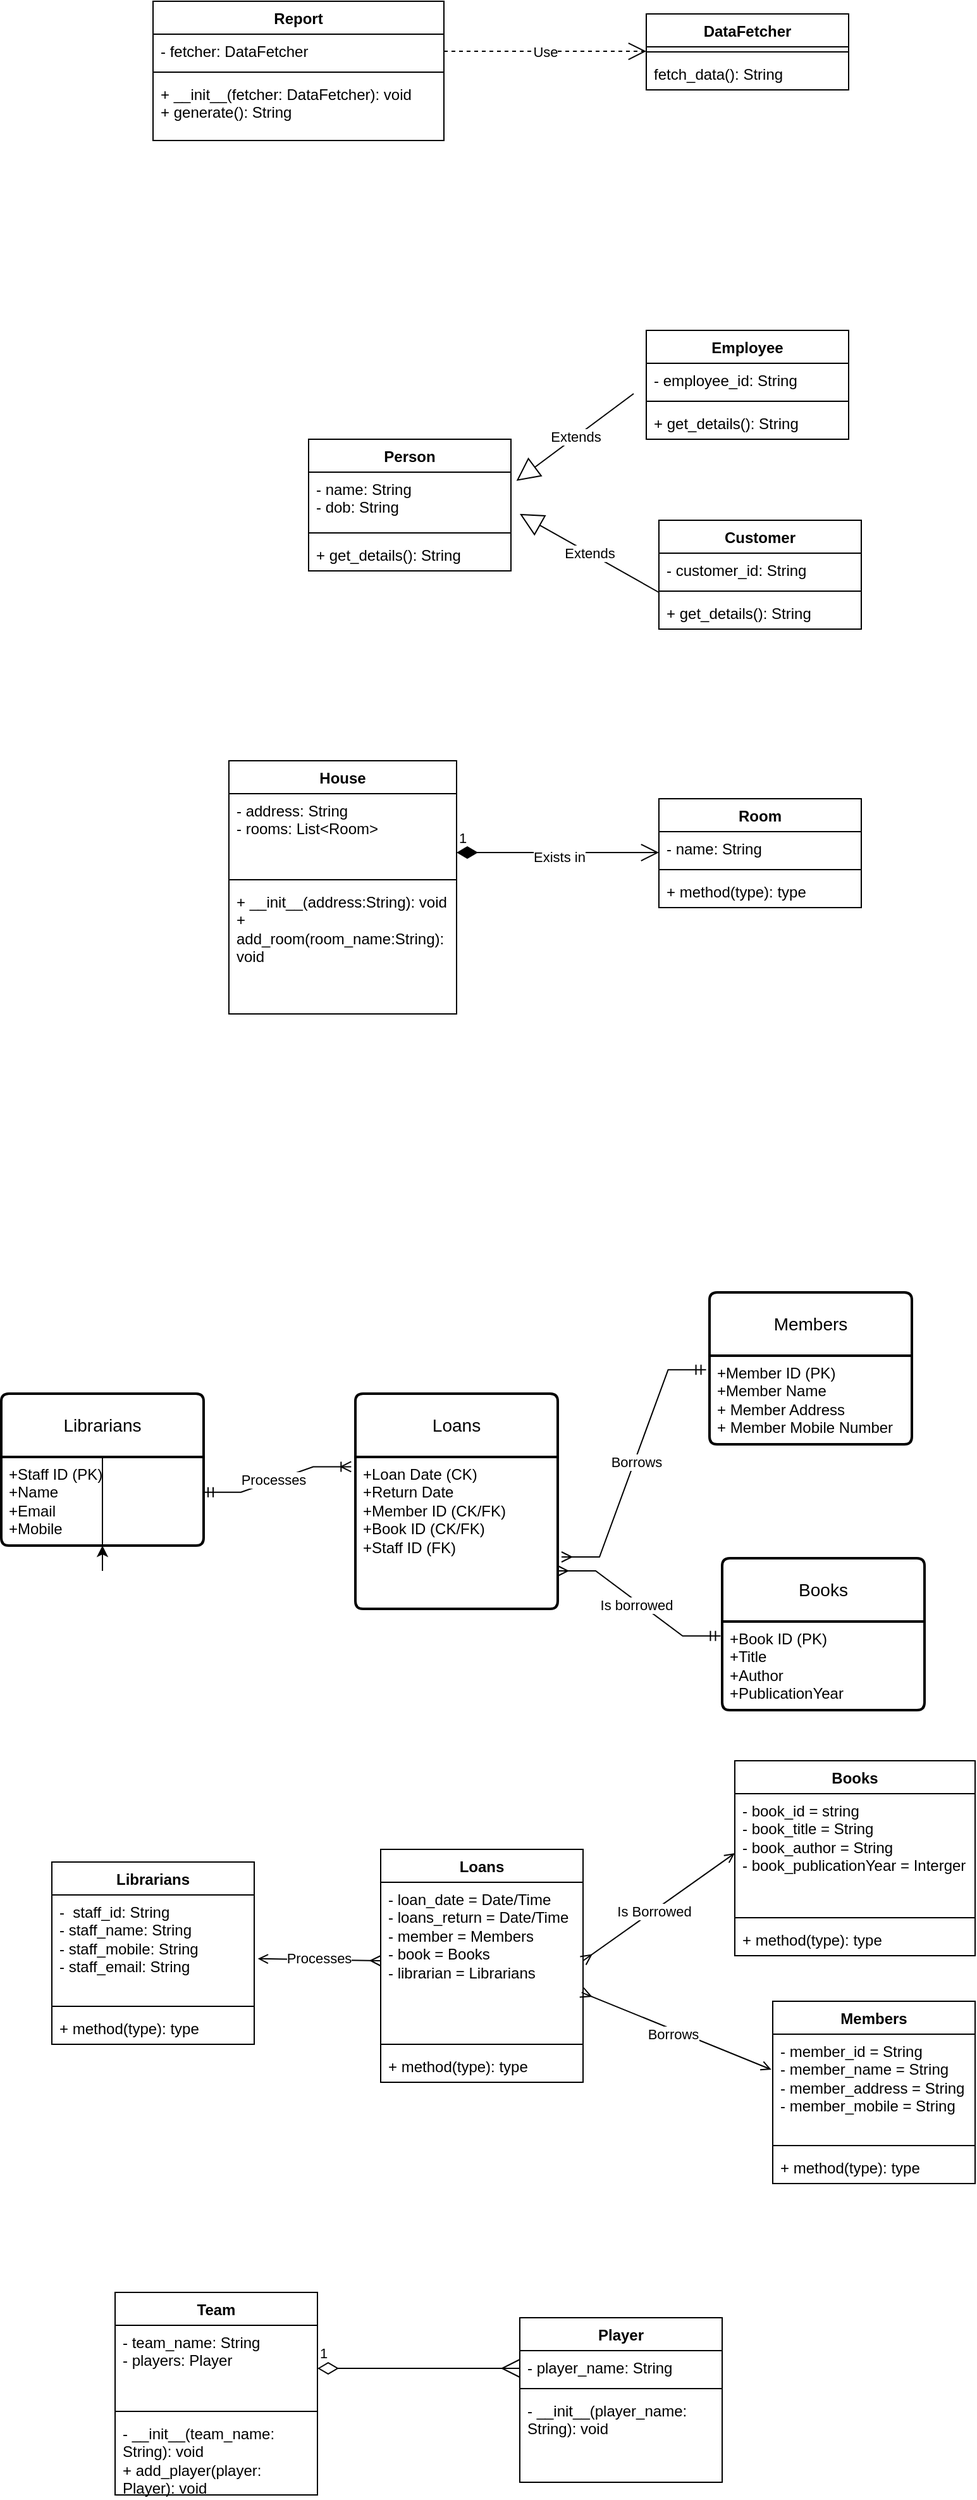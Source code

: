 <mxfile version="24.4.9" type="github">
  <diagram name="Page-1" id="D180ti1s9Xps1HlBHsWy">
    <mxGraphModel dx="955" dy="1644" grid="1" gridSize="10" guides="1" tooltips="1" connect="1" arrows="1" fold="1" page="1" pageScale="1" pageWidth="827" pageHeight="1169" math="0" shadow="0">
      <root>
        <mxCell id="0" />
        <mxCell id="1" parent="0" />
        <mxCell id="PecMlrZXPsWRhKTykcNn-11" style="edgeStyle=orthogonalEdgeStyle;rounded=0;orthogonalLoop=1;jettySize=auto;html=1;" edge="1" parent="1" source="PecMlrZXPsWRhKTykcNn-6" target="PecMlrZXPsWRhKTykcNn-5">
          <mxGeometry relative="1" as="geometry" />
        </mxCell>
        <mxCell id="PecMlrZXPsWRhKTykcNn-1" value="Members" style="swimlane;childLayout=stackLayout;horizontal=1;startSize=50;horizontalStack=0;rounded=1;fontSize=14;fontStyle=0;strokeWidth=2;resizeParent=0;resizeLast=1;shadow=0;dashed=0;align=center;arcSize=4;whiteSpace=wrap;html=1;" vertex="1" parent="1">
          <mxGeometry x="570" width="160" height="120" as="geometry" />
        </mxCell>
        <mxCell id="PecMlrZXPsWRhKTykcNn-2" value="+Member ID (PK)&lt;br&gt;+Member Name&lt;br&gt;+ Member Address&lt;div&gt;+ Member Mobile Number&lt;/div&gt;" style="align=left;strokeColor=none;fillColor=none;spacingLeft=4;fontSize=12;verticalAlign=top;resizable=0;rotatable=0;part=1;html=1;" vertex="1" parent="PecMlrZXPsWRhKTykcNn-1">
          <mxGeometry y="50" width="160" height="70" as="geometry" />
        </mxCell>
        <mxCell id="PecMlrZXPsWRhKTykcNn-3" value="Books" style="swimlane;childLayout=stackLayout;horizontal=1;startSize=50;horizontalStack=0;rounded=1;fontSize=14;fontStyle=0;strokeWidth=2;resizeParent=0;resizeLast=1;shadow=0;dashed=0;align=center;arcSize=4;whiteSpace=wrap;html=1;" vertex="1" parent="1">
          <mxGeometry x="580" y="210" width="160" height="120" as="geometry" />
        </mxCell>
        <mxCell id="PecMlrZXPsWRhKTykcNn-4" value="+Book ID (PK)&lt;br&gt;+Title&lt;br&gt;+Author&lt;div&gt;+PublicationYear&lt;/div&gt;" style="align=left;strokeColor=none;fillColor=none;spacingLeft=4;fontSize=12;verticalAlign=top;resizable=0;rotatable=0;part=1;html=1;" vertex="1" parent="PecMlrZXPsWRhKTykcNn-3">
          <mxGeometry y="50" width="160" height="70" as="geometry" />
        </mxCell>
        <mxCell id="PecMlrZXPsWRhKTykcNn-5" value="Librarians" style="swimlane;childLayout=stackLayout;horizontal=1;startSize=50;horizontalStack=0;rounded=1;fontSize=14;fontStyle=0;strokeWidth=2;resizeParent=0;resizeLast=1;shadow=0;dashed=0;align=center;arcSize=4;whiteSpace=wrap;html=1;" vertex="1" parent="1">
          <mxGeometry x="10" y="80" width="160" height="120" as="geometry" />
        </mxCell>
        <mxCell id="PecMlrZXPsWRhKTykcNn-6" value="+Staff ID (PK)&lt;div&gt;+Name&lt;/div&gt;&lt;div&gt;+Email&lt;/div&gt;&lt;div&gt;+Mobile&lt;/div&gt;" style="align=left;strokeColor=none;fillColor=none;spacingLeft=4;fontSize=12;verticalAlign=top;resizable=0;rotatable=0;part=1;html=1;" vertex="1" parent="PecMlrZXPsWRhKTykcNn-5">
          <mxGeometry y="50" width="160" height="70" as="geometry" />
        </mxCell>
        <mxCell id="PecMlrZXPsWRhKTykcNn-8" value="Loans" style="swimlane;childLayout=stackLayout;horizontal=1;startSize=50;horizontalStack=0;rounded=1;fontSize=14;fontStyle=0;strokeWidth=2;resizeParent=0;resizeLast=1;shadow=0;dashed=0;align=center;arcSize=4;whiteSpace=wrap;html=1;perimeterSpacing=3;" vertex="1" parent="1">
          <mxGeometry x="290" y="80" width="160" height="170" as="geometry" />
        </mxCell>
        <mxCell id="PecMlrZXPsWRhKTykcNn-9" value="&lt;div style=&quot;&quot;&gt;&lt;font style=&quot;font-size: 12px;&quot;&gt;+Loan Date (CK)&lt;/font&gt;&lt;div style=&quot;&quot;&gt;&lt;font style=&quot;font-size: 12px;&quot;&gt;+Return Date&lt;/font&gt;&lt;/div&gt;&lt;div style=&quot;&quot;&gt;&lt;div&gt;&lt;font style=&quot;font-size: 12px;&quot;&gt;+Member ID (CK/FK)&lt;/font&gt;&lt;/div&gt;&lt;/div&gt;&lt;div style=&quot;&quot;&gt;&lt;div&gt;&lt;font style=&quot;font-size: 12px;&quot;&gt;+Book ID (CK/FK)&lt;/font&gt;&lt;/div&gt;&lt;/div&gt;&lt;div style=&quot;&quot;&gt;&lt;font style=&quot;font-size: 12px;&quot;&gt;+Staff ID (FK)&lt;/font&gt;&lt;/div&gt;&lt;div style=&quot;&quot;&gt;&lt;font style=&quot;font-size: 12px;&quot;&gt;&lt;br&gt;&lt;/font&gt;&lt;/div&gt;&lt;div style=&quot;font-size: 11px;&quot;&gt;&lt;br&gt;&lt;/div&gt;&lt;/div&gt;" style="align=left;strokeColor=none;fillColor=none;spacingLeft=4;fontSize=12;verticalAlign=top;resizable=0;rotatable=0;part=1;html=1;" vertex="1" parent="PecMlrZXPsWRhKTykcNn-8">
          <mxGeometry y="50" width="160" height="120" as="geometry" />
        </mxCell>
        <mxCell id="PecMlrZXPsWRhKTykcNn-10" value="" style="edgeStyle=entityRelationEdgeStyle;fontSize=12;html=1;endArrow=ERmandOne;startArrow=ERmany;rounded=0;entryX=-0.017;entryY=0.159;entryDx=0;entryDy=0;entryPerimeter=0;exitX=1;exitY=0.75;exitDx=0;exitDy=0;startFill=0;" edge="1" parent="1" source="PecMlrZXPsWRhKTykcNn-8" target="PecMlrZXPsWRhKTykcNn-2">
          <mxGeometry width="100" height="100" relative="1" as="geometry">
            <mxPoint x="360" y="200" as="sourcePoint" />
            <mxPoint x="460" y="100" as="targetPoint" />
            <Array as="points">
              <mxPoint x="530" y="130" />
              <mxPoint x="440" y="140" />
              <mxPoint x="430" y="150" />
            </Array>
          </mxGeometry>
        </mxCell>
        <mxCell id="PecMlrZXPsWRhKTykcNn-14" value="Borrows" style="edgeLabel;html=1;align=center;verticalAlign=middle;resizable=0;points=[];" vertex="1" connectable="0" parent="PecMlrZXPsWRhKTykcNn-10">
          <mxGeometry x="0.015" y="-1" relative="1" as="geometry">
            <mxPoint as="offset" />
          </mxGeometry>
        </mxCell>
        <mxCell id="PecMlrZXPsWRhKTykcNn-13" value="" style="edgeStyle=entityRelationEdgeStyle;fontSize=12;html=1;endArrow=ERmandOne;rounded=0;entryX=-0.008;entryY=0.163;entryDx=0;entryDy=0;entryPerimeter=0;exitX=1;exitY=0.75;exitDx=0;exitDy=0;endFill=0;startArrow=ERmany;startFill=0;" edge="1" parent="1" source="PecMlrZXPsWRhKTykcNn-9" target="PecMlrZXPsWRhKTykcNn-4">
          <mxGeometry width="100" height="100" relative="1" as="geometry">
            <mxPoint x="470" y="200" as="sourcePoint" />
            <mxPoint x="460" y="100" as="targetPoint" />
            <Array as="points">
              <mxPoint x="420" y="190" />
            </Array>
          </mxGeometry>
        </mxCell>
        <mxCell id="PecMlrZXPsWRhKTykcNn-15" value="Is borrowed" style="edgeLabel;html=1;align=center;verticalAlign=middle;resizable=0;points=[];" vertex="1" connectable="0" parent="PecMlrZXPsWRhKTykcNn-13">
          <mxGeometry x="-0.018" y="-2" relative="1" as="geometry">
            <mxPoint as="offset" />
          </mxGeometry>
        </mxCell>
        <mxCell id="PecMlrZXPsWRhKTykcNn-19" value="" style="edgeStyle=entityRelationEdgeStyle;fontSize=12;html=1;endArrow=ERoneToMany;rounded=0;exitX=0.997;exitY=0.398;exitDx=0;exitDy=0;exitPerimeter=0;entryX=-0.002;entryY=0.345;entryDx=0;entryDy=0;entryPerimeter=0;startArrow=ERmandOne;startFill=0;" edge="1" parent="1" source="PecMlrZXPsWRhKTykcNn-6" target="PecMlrZXPsWRhKTykcNn-8">
          <mxGeometry width="100" height="100" relative="1" as="geometry">
            <mxPoint x="200" y="230" as="sourcePoint" />
            <mxPoint x="280" y="130" as="targetPoint" />
          </mxGeometry>
        </mxCell>
        <mxCell id="PecMlrZXPsWRhKTykcNn-20" value="Processes" style="edgeLabel;html=1;align=center;verticalAlign=middle;resizable=0;points=[];" vertex="1" connectable="0" parent="PecMlrZXPsWRhKTykcNn-19">
          <mxGeometry x="-0.048" y="1" relative="1" as="geometry">
            <mxPoint as="offset" />
          </mxGeometry>
        </mxCell>
        <mxCell id="PecMlrZXPsWRhKTykcNn-24" value="Members" style="swimlane;fontStyle=1;align=center;verticalAlign=top;childLayout=stackLayout;horizontal=1;startSize=26;horizontalStack=0;resizeParent=1;resizeParentMax=0;resizeLast=0;collapsible=1;marginBottom=0;whiteSpace=wrap;html=1;" vertex="1" parent="1">
          <mxGeometry x="620" y="560" width="160" height="144" as="geometry" />
        </mxCell>
        <mxCell id="PecMlrZXPsWRhKTykcNn-25" value="&lt;div&gt;- member_id = String&lt;/div&gt;&lt;div&gt;- member_name = String&lt;/div&gt;&lt;div&gt;- member_address = String&lt;/div&gt;&lt;div&gt;- member_mobile = String&lt;/div&gt;&lt;div&gt;&lt;br&gt;&lt;/div&gt;&lt;div&gt;&lt;br&gt;&lt;/div&gt;" style="text;strokeColor=none;fillColor=none;align=left;verticalAlign=top;spacingLeft=4;spacingRight=4;overflow=hidden;rotatable=0;points=[[0,0.5],[1,0.5]];portConstraint=eastwest;whiteSpace=wrap;html=1;" vertex="1" parent="PecMlrZXPsWRhKTykcNn-24">
          <mxGeometry y="26" width="160" height="84" as="geometry" />
        </mxCell>
        <mxCell id="PecMlrZXPsWRhKTykcNn-26" value="" style="line;strokeWidth=1;fillColor=none;align=left;verticalAlign=middle;spacingTop=-1;spacingLeft=3;spacingRight=3;rotatable=0;labelPosition=right;points=[];portConstraint=eastwest;strokeColor=inherit;" vertex="1" parent="PecMlrZXPsWRhKTykcNn-24">
          <mxGeometry y="110" width="160" height="8" as="geometry" />
        </mxCell>
        <mxCell id="PecMlrZXPsWRhKTykcNn-27" value="+ method(type): type" style="text;strokeColor=none;fillColor=none;align=left;verticalAlign=top;spacingLeft=4;spacingRight=4;overflow=hidden;rotatable=0;points=[[0,0.5],[1,0.5]];portConstraint=eastwest;whiteSpace=wrap;html=1;" vertex="1" parent="PecMlrZXPsWRhKTykcNn-24">
          <mxGeometry y="118" width="160" height="26" as="geometry" />
        </mxCell>
        <mxCell id="PecMlrZXPsWRhKTykcNn-28" value="Librarians" style="swimlane;fontStyle=1;align=center;verticalAlign=top;childLayout=stackLayout;horizontal=1;startSize=26;horizontalStack=0;resizeParent=1;resizeParentMax=0;resizeLast=0;collapsible=1;marginBottom=0;whiteSpace=wrap;html=1;" vertex="1" parent="1">
          <mxGeometry x="50" y="450" width="160" height="144" as="geometry" />
        </mxCell>
        <mxCell id="PecMlrZXPsWRhKTykcNn-29" value="-&amp;nbsp; staff_id: String&lt;div&gt;- staff_name: String&lt;/div&gt;&lt;div&gt;- staff_mobile: String&lt;/div&gt;&lt;div&gt;- staff_email: String&lt;/div&gt;" style="text;strokeColor=none;fillColor=none;align=left;verticalAlign=top;spacingLeft=4;spacingRight=4;overflow=hidden;rotatable=0;points=[[0,0.5],[1,0.5]];portConstraint=eastwest;whiteSpace=wrap;html=1;" vertex="1" parent="PecMlrZXPsWRhKTykcNn-28">
          <mxGeometry y="26" width="160" height="84" as="geometry" />
        </mxCell>
        <mxCell id="PecMlrZXPsWRhKTykcNn-30" value="" style="line;strokeWidth=1;fillColor=none;align=left;verticalAlign=middle;spacingTop=-1;spacingLeft=3;spacingRight=3;rotatable=0;labelPosition=right;points=[];portConstraint=eastwest;strokeColor=inherit;" vertex="1" parent="PecMlrZXPsWRhKTykcNn-28">
          <mxGeometry y="110" width="160" height="8" as="geometry" />
        </mxCell>
        <mxCell id="PecMlrZXPsWRhKTykcNn-31" value="+ method(type): type" style="text;strokeColor=none;fillColor=none;align=left;verticalAlign=top;spacingLeft=4;spacingRight=4;overflow=hidden;rotatable=0;points=[[0,0.5],[1,0.5]];portConstraint=eastwest;whiteSpace=wrap;html=1;" vertex="1" parent="PecMlrZXPsWRhKTykcNn-28">
          <mxGeometry y="118" width="160" height="26" as="geometry" />
        </mxCell>
        <mxCell id="PecMlrZXPsWRhKTykcNn-32" value="Loans" style="swimlane;fontStyle=1;align=center;verticalAlign=top;childLayout=stackLayout;horizontal=1;startSize=26;horizontalStack=0;resizeParent=1;resizeParentMax=0;resizeLast=0;collapsible=1;marginBottom=0;whiteSpace=wrap;html=1;" vertex="1" parent="1">
          <mxGeometry x="310" y="440" width="160" height="184" as="geometry" />
        </mxCell>
        <mxCell id="PecMlrZXPsWRhKTykcNn-33" value="- loan_date = Date/Time&lt;div&gt;- loans_return = Date/Time&lt;/div&gt;&lt;div&gt;- member = Members&lt;/div&gt;&lt;div&gt;- book = Books&lt;/div&gt;&lt;div&gt;- librarian = Librarians&lt;/div&gt;" style="text;strokeColor=none;fillColor=none;align=left;verticalAlign=top;spacingLeft=4;spacingRight=4;overflow=hidden;rotatable=0;points=[[0,0.5],[1,0.5]];portConstraint=eastwest;whiteSpace=wrap;html=1;" vertex="1" parent="PecMlrZXPsWRhKTykcNn-32">
          <mxGeometry y="26" width="160" height="124" as="geometry" />
        </mxCell>
        <mxCell id="PecMlrZXPsWRhKTykcNn-34" value="" style="line;strokeWidth=1;fillColor=none;align=left;verticalAlign=middle;spacingTop=-1;spacingLeft=3;spacingRight=3;rotatable=0;labelPosition=right;points=[];portConstraint=eastwest;strokeColor=inherit;" vertex="1" parent="PecMlrZXPsWRhKTykcNn-32">
          <mxGeometry y="150" width="160" height="8" as="geometry" />
        </mxCell>
        <mxCell id="PecMlrZXPsWRhKTykcNn-35" value="+ method(type): type" style="text;strokeColor=none;fillColor=none;align=left;verticalAlign=top;spacingLeft=4;spacingRight=4;overflow=hidden;rotatable=0;points=[[0,0.5],[1,0.5]];portConstraint=eastwest;whiteSpace=wrap;html=1;" vertex="1" parent="PecMlrZXPsWRhKTykcNn-32">
          <mxGeometry y="158" width="160" height="26" as="geometry" />
        </mxCell>
        <mxCell id="PecMlrZXPsWRhKTykcNn-36" value="Books" style="swimlane;fontStyle=1;align=center;verticalAlign=top;childLayout=stackLayout;horizontal=1;startSize=26;horizontalStack=0;resizeParent=1;resizeParentMax=0;resizeLast=0;collapsible=1;marginBottom=0;whiteSpace=wrap;html=1;" vertex="1" parent="1">
          <mxGeometry x="590" y="370" width="190" height="154" as="geometry" />
        </mxCell>
        <mxCell id="PecMlrZXPsWRhKTykcNn-37" value="- book_id = string&lt;div&gt;- book_title = String&lt;/div&gt;&lt;div&gt;- book_author = String&lt;/div&gt;&lt;div&gt;- book_publicationYear = Interger&lt;/div&gt;" style="text;strokeColor=none;fillColor=none;align=left;verticalAlign=top;spacingLeft=4;spacingRight=4;overflow=hidden;rotatable=0;points=[[0,0.5],[1,0.5]];portConstraint=eastwest;whiteSpace=wrap;html=1;" vertex="1" parent="PecMlrZXPsWRhKTykcNn-36">
          <mxGeometry y="26" width="190" height="94" as="geometry" />
        </mxCell>
        <mxCell id="PecMlrZXPsWRhKTykcNn-38" value="" style="line;strokeWidth=1;fillColor=none;align=left;verticalAlign=middle;spacingTop=-1;spacingLeft=3;spacingRight=3;rotatable=0;labelPosition=right;points=[];portConstraint=eastwest;strokeColor=inherit;" vertex="1" parent="PecMlrZXPsWRhKTykcNn-36">
          <mxGeometry y="120" width="190" height="8" as="geometry" />
        </mxCell>
        <mxCell id="PecMlrZXPsWRhKTykcNn-39" value="+ method(type): type" style="text;strokeColor=none;fillColor=none;align=left;verticalAlign=top;spacingLeft=4;spacingRight=4;overflow=hidden;rotatable=0;points=[[0,0.5],[1,0.5]];portConstraint=eastwest;whiteSpace=wrap;html=1;" vertex="1" parent="PecMlrZXPsWRhKTykcNn-36">
          <mxGeometry y="128" width="190" height="26" as="geometry" />
        </mxCell>
        <mxCell id="PecMlrZXPsWRhKTykcNn-40" value="" style="endArrow=ERmany;endFill=0;html=1;rounded=0;exitX=0;exitY=0.5;exitDx=0;exitDy=0;entryX=1;entryY=0.5;entryDx=0;entryDy=0;startArrow=open;startFill=0;" edge="1" parent="1" source="PecMlrZXPsWRhKTykcNn-37" target="PecMlrZXPsWRhKTykcNn-33">
          <mxGeometry width="160" relative="1" as="geometry">
            <mxPoint x="300" y="560" as="sourcePoint" />
            <mxPoint x="460" y="560" as="targetPoint" />
          </mxGeometry>
        </mxCell>
        <mxCell id="PecMlrZXPsWRhKTykcNn-44" value="Is Borrowed" style="edgeLabel;html=1;align=center;verticalAlign=middle;resizable=0;points=[];" vertex="1" connectable="0" parent="PecMlrZXPsWRhKTykcNn-40">
          <mxGeometry x="0.065" relative="1" as="geometry">
            <mxPoint as="offset" />
          </mxGeometry>
        </mxCell>
        <mxCell id="PecMlrZXPsWRhKTykcNn-41" value="" style="endArrow=ERmany;endFill=0;html=1;rounded=0;entryX=0.993;entryY=0.702;entryDx=0;entryDy=0;startArrow=open;startFill=0;entryPerimeter=0;exitX=-0.007;exitY=0.333;exitDx=0;exitDy=0;exitPerimeter=0;" edge="1" parent="1" source="PecMlrZXPsWRhKTykcNn-25" target="PecMlrZXPsWRhKTykcNn-33">
          <mxGeometry width="160" relative="1" as="geometry">
            <mxPoint x="610" y="600" as="sourcePoint" />
            <mxPoint x="510" y="538" as="targetPoint" />
          </mxGeometry>
        </mxCell>
        <mxCell id="PecMlrZXPsWRhKTykcNn-45" value="Borrows" style="edgeLabel;html=1;align=center;verticalAlign=middle;resizable=0;points=[];" vertex="1" connectable="0" parent="PecMlrZXPsWRhKTykcNn-41">
          <mxGeometry x="0.032" y="3" relative="1" as="geometry">
            <mxPoint as="offset" />
          </mxGeometry>
        </mxCell>
        <mxCell id="PecMlrZXPsWRhKTykcNn-42" value="" style="endArrow=ERmany;endFill=0;html=1;rounded=0;entryX=0;entryY=0.5;entryDx=0;entryDy=0;startArrow=open;startFill=0;exitX=1.018;exitY=0.6;exitDx=0;exitDy=0;exitPerimeter=0;" edge="1" parent="1" source="PecMlrZXPsWRhKTykcNn-29" target="PecMlrZXPsWRhKTykcNn-33">
          <mxGeometry width="160" relative="1" as="geometry">
            <mxPoint x="370" y="591" as="sourcePoint" />
            <mxPoint x="250" y="540" as="targetPoint" />
          </mxGeometry>
        </mxCell>
        <mxCell id="PecMlrZXPsWRhKTykcNn-43" value="Processes" style="edgeLabel;html=1;align=center;verticalAlign=middle;resizable=0;points=[];" vertex="1" connectable="0" parent="PecMlrZXPsWRhKTykcNn-42">
          <mxGeometry x="-0.022" y="1" relative="1" as="geometry">
            <mxPoint as="offset" />
          </mxGeometry>
        </mxCell>
        <mxCell id="PecMlrZXPsWRhKTykcNn-46" value="Player" style="swimlane;fontStyle=1;align=center;verticalAlign=top;childLayout=stackLayout;horizontal=1;startSize=26;horizontalStack=0;resizeParent=1;resizeParentMax=0;resizeLast=0;collapsible=1;marginBottom=0;whiteSpace=wrap;html=1;" vertex="1" parent="1">
          <mxGeometry x="420" y="810" width="160" height="130" as="geometry" />
        </mxCell>
        <mxCell id="PecMlrZXPsWRhKTykcNn-47" value="- player_name: String" style="text;strokeColor=none;fillColor=none;align=left;verticalAlign=top;spacingLeft=4;spacingRight=4;overflow=hidden;rotatable=0;points=[[0,0.5],[1,0.5]];portConstraint=eastwest;whiteSpace=wrap;html=1;" vertex="1" parent="PecMlrZXPsWRhKTykcNn-46">
          <mxGeometry y="26" width="160" height="26" as="geometry" />
        </mxCell>
        <mxCell id="PecMlrZXPsWRhKTykcNn-48" value="" style="line;strokeWidth=1;fillColor=none;align=left;verticalAlign=middle;spacingTop=-1;spacingLeft=3;spacingRight=3;rotatable=0;labelPosition=right;points=[];portConstraint=eastwest;strokeColor=inherit;" vertex="1" parent="PecMlrZXPsWRhKTykcNn-46">
          <mxGeometry y="52" width="160" height="8" as="geometry" />
        </mxCell>
        <mxCell id="PecMlrZXPsWRhKTykcNn-49" value="- __init__(player_name: String): void" style="text;strokeColor=none;fillColor=none;align=left;verticalAlign=top;spacingLeft=4;spacingRight=4;overflow=hidden;rotatable=0;points=[[0,0.5],[1,0.5]];portConstraint=eastwest;whiteSpace=wrap;html=1;" vertex="1" parent="PecMlrZXPsWRhKTykcNn-46">
          <mxGeometry y="60" width="160" height="70" as="geometry" />
        </mxCell>
        <mxCell id="PecMlrZXPsWRhKTykcNn-50" value="Team" style="swimlane;fontStyle=1;align=center;verticalAlign=top;childLayout=stackLayout;horizontal=1;startSize=26;horizontalStack=0;resizeParent=1;resizeParentMax=0;resizeLast=0;collapsible=1;marginBottom=0;whiteSpace=wrap;html=1;" vertex="1" parent="1">
          <mxGeometry x="100" y="790" width="160" height="160" as="geometry" />
        </mxCell>
        <mxCell id="PecMlrZXPsWRhKTykcNn-51" value="- team_name: String&lt;div&gt;- players: Player&lt;/div&gt;" style="text;strokeColor=none;fillColor=none;align=left;verticalAlign=top;spacingLeft=4;spacingRight=4;overflow=hidden;rotatable=0;points=[[0,0.5],[1,0.5]];portConstraint=eastwest;whiteSpace=wrap;html=1;" vertex="1" parent="PecMlrZXPsWRhKTykcNn-50">
          <mxGeometry y="26" width="160" height="64" as="geometry" />
        </mxCell>
        <mxCell id="PecMlrZXPsWRhKTykcNn-52" value="" style="line;strokeWidth=1;fillColor=none;align=left;verticalAlign=middle;spacingTop=-1;spacingLeft=3;spacingRight=3;rotatable=0;labelPosition=right;points=[];portConstraint=eastwest;strokeColor=inherit;" vertex="1" parent="PecMlrZXPsWRhKTykcNn-50">
          <mxGeometry y="90" width="160" height="8" as="geometry" />
        </mxCell>
        <mxCell id="PecMlrZXPsWRhKTykcNn-53" value="&lt;div&gt;- __init__(team_name: String): void&lt;/div&gt;&lt;div&gt;+ add_player(player: Player): void&lt;br&gt;&lt;/div&gt;" style="text;strokeColor=none;fillColor=none;align=left;verticalAlign=top;spacingLeft=4;spacingRight=4;overflow=hidden;rotatable=0;points=[[0,0.5],[1,0.5]];portConstraint=eastwest;whiteSpace=wrap;html=1;" vertex="1" parent="PecMlrZXPsWRhKTykcNn-50">
          <mxGeometry y="98" width="160" height="62" as="geometry" />
        </mxCell>
        <mxCell id="PecMlrZXPsWRhKTykcNn-54" value="1" style="endArrow=ERmany;html=1;endSize=12;startArrow=diamondThin;startSize=14;startFill=0;edgeStyle=orthogonalEdgeStyle;align=left;verticalAlign=bottom;rounded=0;endFill=0;" edge="1" parent="1">
          <mxGeometry x="-1" y="3" relative="1" as="geometry">
            <mxPoint x="260" y="850" as="sourcePoint" />
            <mxPoint x="420" y="850" as="targetPoint" />
          </mxGeometry>
        </mxCell>
        <mxCell id="PecMlrZXPsWRhKTykcNn-55" value="House" style="swimlane;fontStyle=1;align=center;verticalAlign=top;childLayout=stackLayout;horizontal=1;startSize=26;horizontalStack=0;resizeParent=1;resizeParentMax=0;resizeLast=0;collapsible=1;marginBottom=0;whiteSpace=wrap;html=1;" vertex="1" parent="1">
          <mxGeometry x="190" y="-420" width="180" height="200" as="geometry" />
        </mxCell>
        <mxCell id="PecMlrZXPsWRhKTykcNn-56" value="- address: String&lt;div&gt;- rooms: List&amp;lt;Room&amp;gt;&lt;/div&gt;" style="text;strokeColor=none;fillColor=none;align=left;verticalAlign=top;spacingLeft=4;spacingRight=4;overflow=hidden;rotatable=0;points=[[0,0.5],[1,0.5]];portConstraint=eastwest;whiteSpace=wrap;html=1;" vertex="1" parent="PecMlrZXPsWRhKTykcNn-55">
          <mxGeometry y="26" width="180" height="64" as="geometry" />
        </mxCell>
        <mxCell id="PecMlrZXPsWRhKTykcNn-57" value="" style="line;strokeWidth=1;fillColor=none;align=left;verticalAlign=middle;spacingTop=-1;spacingLeft=3;spacingRight=3;rotatable=0;labelPosition=right;points=[];portConstraint=eastwest;strokeColor=inherit;" vertex="1" parent="PecMlrZXPsWRhKTykcNn-55">
          <mxGeometry y="90" width="180" height="8" as="geometry" />
        </mxCell>
        <mxCell id="PecMlrZXPsWRhKTykcNn-58" value="+ __init__(address:String): void&lt;div&gt;+ add_room(room_name:String): void&lt;/div&gt;" style="text;strokeColor=none;fillColor=none;align=left;verticalAlign=top;spacingLeft=4;spacingRight=4;overflow=hidden;rotatable=0;points=[[0,0.5],[1,0.5]];portConstraint=eastwest;whiteSpace=wrap;html=1;" vertex="1" parent="PecMlrZXPsWRhKTykcNn-55">
          <mxGeometry y="98" width="180" height="102" as="geometry" />
        </mxCell>
        <mxCell id="PecMlrZXPsWRhKTykcNn-63" value="Room" style="swimlane;fontStyle=1;align=center;verticalAlign=top;childLayout=stackLayout;horizontal=1;startSize=26;horizontalStack=0;resizeParent=1;resizeParentMax=0;resizeLast=0;collapsible=1;marginBottom=0;whiteSpace=wrap;html=1;" vertex="1" parent="1">
          <mxGeometry x="530" y="-390" width="160" height="86" as="geometry" />
        </mxCell>
        <mxCell id="PecMlrZXPsWRhKTykcNn-64" value="- name: String" style="text;strokeColor=none;fillColor=none;align=left;verticalAlign=top;spacingLeft=4;spacingRight=4;overflow=hidden;rotatable=0;points=[[0,0.5],[1,0.5]];portConstraint=eastwest;whiteSpace=wrap;html=1;" vertex="1" parent="PecMlrZXPsWRhKTykcNn-63">
          <mxGeometry y="26" width="160" height="26" as="geometry" />
        </mxCell>
        <mxCell id="PecMlrZXPsWRhKTykcNn-65" value="" style="line;strokeWidth=1;fillColor=none;align=left;verticalAlign=middle;spacingTop=-1;spacingLeft=3;spacingRight=3;rotatable=0;labelPosition=right;points=[];portConstraint=eastwest;strokeColor=inherit;" vertex="1" parent="PecMlrZXPsWRhKTykcNn-63">
          <mxGeometry y="52" width="160" height="8" as="geometry" />
        </mxCell>
        <mxCell id="PecMlrZXPsWRhKTykcNn-66" value="+ method(type): type" style="text;strokeColor=none;fillColor=none;align=left;verticalAlign=top;spacingLeft=4;spacingRight=4;overflow=hidden;rotatable=0;points=[[0,0.5],[1,0.5]];portConstraint=eastwest;whiteSpace=wrap;html=1;" vertex="1" parent="PecMlrZXPsWRhKTykcNn-63">
          <mxGeometry y="60" width="160" height="26" as="geometry" />
        </mxCell>
        <mxCell id="PecMlrZXPsWRhKTykcNn-67" value="1" style="endArrow=open;html=1;endSize=12;startArrow=diamondThin;startSize=14;startFill=1;edgeStyle=orthogonalEdgeStyle;align=left;verticalAlign=bottom;rounded=0;" edge="1" parent="1">
          <mxGeometry x="-1" y="3" relative="1" as="geometry">
            <mxPoint x="370" y="-347.45" as="sourcePoint" />
            <mxPoint x="530" y="-347.45" as="targetPoint" />
          </mxGeometry>
        </mxCell>
        <mxCell id="PecMlrZXPsWRhKTykcNn-68" value="Exists in" style="edgeLabel;html=1;align=center;verticalAlign=middle;resizable=0;points=[];" vertex="1" connectable="0" parent="PecMlrZXPsWRhKTykcNn-67">
          <mxGeometry x="0.015" y="-3" relative="1" as="geometry">
            <mxPoint as="offset" />
          </mxGeometry>
        </mxCell>
        <mxCell id="PecMlrZXPsWRhKTykcNn-69" value="Employee" style="swimlane;fontStyle=1;align=center;verticalAlign=top;childLayout=stackLayout;horizontal=1;startSize=26;horizontalStack=0;resizeParent=1;resizeParentMax=0;resizeLast=0;collapsible=1;marginBottom=0;whiteSpace=wrap;html=1;" vertex="1" parent="1">
          <mxGeometry x="520" y="-760" width="160" height="86" as="geometry" />
        </mxCell>
        <mxCell id="PecMlrZXPsWRhKTykcNn-70" value="- employee_id: String" style="text;strokeColor=none;fillColor=none;align=left;verticalAlign=top;spacingLeft=4;spacingRight=4;overflow=hidden;rotatable=0;points=[[0,0.5],[1,0.5]];portConstraint=eastwest;whiteSpace=wrap;html=1;" vertex="1" parent="PecMlrZXPsWRhKTykcNn-69">
          <mxGeometry y="26" width="160" height="26" as="geometry" />
        </mxCell>
        <mxCell id="PecMlrZXPsWRhKTykcNn-71" value="" style="line;strokeWidth=1;fillColor=none;align=left;verticalAlign=middle;spacingTop=-1;spacingLeft=3;spacingRight=3;rotatable=0;labelPosition=right;points=[];portConstraint=eastwest;strokeColor=inherit;" vertex="1" parent="PecMlrZXPsWRhKTykcNn-69">
          <mxGeometry y="52" width="160" height="8" as="geometry" />
        </mxCell>
        <mxCell id="PecMlrZXPsWRhKTykcNn-72" value="+ get_details(): String" style="text;strokeColor=none;fillColor=none;align=left;verticalAlign=top;spacingLeft=4;spacingRight=4;overflow=hidden;rotatable=0;points=[[0,0.5],[1,0.5]];portConstraint=eastwest;whiteSpace=wrap;html=1;" vertex="1" parent="PecMlrZXPsWRhKTykcNn-69">
          <mxGeometry y="60" width="160" height="26" as="geometry" />
        </mxCell>
        <mxCell id="PecMlrZXPsWRhKTykcNn-73" value="Customer" style="swimlane;fontStyle=1;align=center;verticalAlign=top;childLayout=stackLayout;horizontal=1;startSize=26;horizontalStack=0;resizeParent=1;resizeParentMax=0;resizeLast=0;collapsible=1;marginBottom=0;whiteSpace=wrap;html=1;" vertex="1" parent="1">
          <mxGeometry x="530" y="-610" width="160" height="86" as="geometry" />
        </mxCell>
        <mxCell id="PecMlrZXPsWRhKTykcNn-74" value="- customer_id: String" style="text;strokeColor=none;fillColor=none;align=left;verticalAlign=top;spacingLeft=4;spacingRight=4;overflow=hidden;rotatable=0;points=[[0,0.5],[1,0.5]];portConstraint=eastwest;whiteSpace=wrap;html=1;" vertex="1" parent="PecMlrZXPsWRhKTykcNn-73">
          <mxGeometry y="26" width="160" height="26" as="geometry" />
        </mxCell>
        <mxCell id="PecMlrZXPsWRhKTykcNn-75" value="" style="line;strokeWidth=1;fillColor=none;align=left;verticalAlign=middle;spacingTop=-1;spacingLeft=3;spacingRight=3;rotatable=0;labelPosition=right;points=[];portConstraint=eastwest;strokeColor=inherit;" vertex="1" parent="PecMlrZXPsWRhKTykcNn-73">
          <mxGeometry y="52" width="160" height="8" as="geometry" />
        </mxCell>
        <mxCell id="PecMlrZXPsWRhKTykcNn-76" value="+ get_details(): String" style="text;strokeColor=none;fillColor=none;align=left;verticalAlign=top;spacingLeft=4;spacingRight=4;overflow=hidden;rotatable=0;points=[[0,0.5],[1,0.5]];portConstraint=eastwest;whiteSpace=wrap;html=1;" vertex="1" parent="PecMlrZXPsWRhKTykcNn-73">
          <mxGeometry y="60" width="160" height="26" as="geometry" />
        </mxCell>
        <mxCell id="PecMlrZXPsWRhKTykcNn-77" value="Person" style="swimlane;fontStyle=1;align=center;verticalAlign=top;childLayout=stackLayout;horizontal=1;startSize=26;horizontalStack=0;resizeParent=1;resizeParentMax=0;resizeLast=0;collapsible=1;marginBottom=0;whiteSpace=wrap;html=1;" vertex="1" parent="1">
          <mxGeometry x="253" y="-674" width="160" height="104" as="geometry" />
        </mxCell>
        <mxCell id="PecMlrZXPsWRhKTykcNn-78" value="- name: String&lt;div&gt;- dob: String&lt;/div&gt;" style="text;strokeColor=none;fillColor=none;align=left;verticalAlign=top;spacingLeft=4;spacingRight=4;overflow=hidden;rotatable=0;points=[[0,0.5],[1,0.5]];portConstraint=eastwest;whiteSpace=wrap;html=1;" vertex="1" parent="PecMlrZXPsWRhKTykcNn-77">
          <mxGeometry y="26" width="160" height="44" as="geometry" />
        </mxCell>
        <mxCell id="PecMlrZXPsWRhKTykcNn-79" value="" style="line;strokeWidth=1;fillColor=none;align=left;verticalAlign=middle;spacingTop=-1;spacingLeft=3;spacingRight=3;rotatable=0;labelPosition=right;points=[];portConstraint=eastwest;strokeColor=inherit;" vertex="1" parent="PecMlrZXPsWRhKTykcNn-77">
          <mxGeometry y="70" width="160" height="8" as="geometry" />
        </mxCell>
        <mxCell id="PecMlrZXPsWRhKTykcNn-80" value="+ get_details(): String" style="text;strokeColor=none;fillColor=none;align=left;verticalAlign=top;spacingLeft=4;spacingRight=4;overflow=hidden;rotatable=0;points=[[0,0.5],[1,0.5]];portConstraint=eastwest;whiteSpace=wrap;html=1;" vertex="1" parent="PecMlrZXPsWRhKTykcNn-77">
          <mxGeometry y="78" width="160" height="26" as="geometry" />
        </mxCell>
        <mxCell id="PecMlrZXPsWRhKTykcNn-81" value="Extends" style="endArrow=block;endSize=16;endFill=0;html=1;rounded=0;exitX=0;exitY=0.625;exitDx=0;exitDy=0;exitPerimeter=0;" edge="1" parent="1" source="PecMlrZXPsWRhKTykcNn-75">
          <mxGeometry width="160" relative="1" as="geometry">
            <mxPoint x="490" y="-554" as="sourcePoint" />
            <mxPoint x="420" y="-615" as="targetPoint" />
          </mxGeometry>
        </mxCell>
        <mxCell id="PecMlrZXPsWRhKTykcNn-82" value="Extends" style="endArrow=block;endSize=16;endFill=0;html=1;rounded=0;entryX=1.027;entryY=0.157;entryDx=0;entryDy=0;entryPerimeter=0;" edge="1" parent="1" target="PecMlrZXPsWRhKTykcNn-78">
          <mxGeometry width="160" relative="1" as="geometry">
            <mxPoint x="510" y="-710" as="sourcePoint" />
            <mxPoint x="420" y="-672" as="targetPoint" />
          </mxGeometry>
        </mxCell>
        <mxCell id="PecMlrZXPsWRhKTykcNn-83" value="DataFetcher" style="swimlane;fontStyle=1;align=center;verticalAlign=top;childLayout=stackLayout;horizontal=1;startSize=26;horizontalStack=0;resizeParent=1;resizeParentMax=0;resizeLast=0;collapsible=1;marginBottom=0;whiteSpace=wrap;html=1;" vertex="1" parent="1">
          <mxGeometry x="520" y="-1010" width="160" height="60" as="geometry" />
        </mxCell>
        <mxCell id="PecMlrZXPsWRhKTykcNn-85" value="" style="line;strokeWidth=1;fillColor=none;align=left;verticalAlign=middle;spacingTop=-1;spacingLeft=3;spacingRight=3;rotatable=0;labelPosition=right;points=[];portConstraint=eastwest;strokeColor=inherit;" vertex="1" parent="PecMlrZXPsWRhKTykcNn-83">
          <mxGeometry y="26" width="160" height="8" as="geometry" />
        </mxCell>
        <mxCell id="PecMlrZXPsWRhKTykcNn-86" value="fetch_data(): String" style="text;strokeColor=none;fillColor=none;align=left;verticalAlign=top;spacingLeft=4;spacingRight=4;overflow=hidden;rotatable=0;points=[[0,0.5],[1,0.5]];portConstraint=eastwest;whiteSpace=wrap;html=1;" vertex="1" parent="PecMlrZXPsWRhKTykcNn-83">
          <mxGeometry y="34" width="160" height="26" as="geometry" />
        </mxCell>
        <mxCell id="PecMlrZXPsWRhKTykcNn-87" value="Report" style="swimlane;fontStyle=1;align=center;verticalAlign=top;childLayout=stackLayout;horizontal=1;startSize=26;horizontalStack=0;resizeParent=1;resizeParentMax=0;resizeLast=0;collapsible=1;marginBottom=0;whiteSpace=wrap;html=1;" vertex="1" parent="1">
          <mxGeometry x="130" y="-1020" width="230" height="110" as="geometry" />
        </mxCell>
        <mxCell id="PecMlrZXPsWRhKTykcNn-88" value="- fetcher: DataFetcher" style="text;strokeColor=none;fillColor=none;align=left;verticalAlign=top;spacingLeft=4;spacingRight=4;overflow=hidden;rotatable=0;points=[[0,0.5],[1,0.5]];portConstraint=eastwest;whiteSpace=wrap;html=1;" vertex="1" parent="PecMlrZXPsWRhKTykcNn-87">
          <mxGeometry y="26" width="230" height="26" as="geometry" />
        </mxCell>
        <mxCell id="PecMlrZXPsWRhKTykcNn-89" value="" style="line;strokeWidth=1;fillColor=none;align=left;verticalAlign=middle;spacingTop=-1;spacingLeft=3;spacingRight=3;rotatable=0;labelPosition=right;points=[];portConstraint=eastwest;strokeColor=inherit;" vertex="1" parent="PecMlrZXPsWRhKTykcNn-87">
          <mxGeometry y="52" width="230" height="8" as="geometry" />
        </mxCell>
        <mxCell id="PecMlrZXPsWRhKTykcNn-90" value="+ __init__(fetcher: DataFetcher): void&lt;div&gt;+ generate(): String&lt;/div&gt;" style="text;strokeColor=none;fillColor=none;align=left;verticalAlign=top;spacingLeft=4;spacingRight=4;overflow=hidden;rotatable=0;points=[[0,0.5],[1,0.5]];portConstraint=eastwest;whiteSpace=wrap;html=1;" vertex="1" parent="PecMlrZXPsWRhKTykcNn-87">
          <mxGeometry y="60" width="230" height="50" as="geometry" />
        </mxCell>
        <mxCell id="PecMlrZXPsWRhKTykcNn-96" value="Use" style="endArrow=open;endSize=12;dashed=1;html=1;rounded=0;" edge="1" parent="1">
          <mxGeometry width="160" relative="1" as="geometry">
            <mxPoint x="360" y="-980.45" as="sourcePoint" />
            <mxPoint x="520" y="-980.45" as="targetPoint" />
          </mxGeometry>
        </mxCell>
      </root>
    </mxGraphModel>
  </diagram>
</mxfile>
